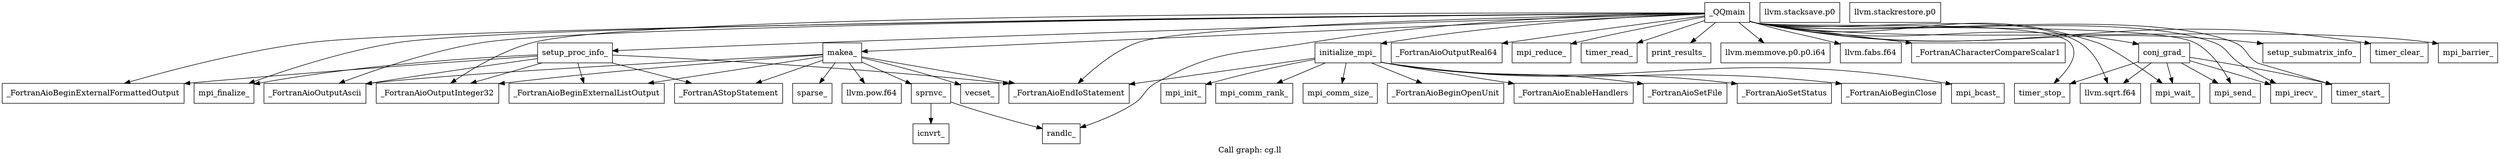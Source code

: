 digraph "Call graph: cg.ll" {
	label="Call graph: cg.ll";

	Node0x556424782340 [shape=record,label="{_QQmain}"];
	Node0x556424782340 -> Node0x5564247852b0;
	Node0x556424782340 -> Node0x5564247876b0;
	Node0x556424782340 -> Node0x5564247882d0;
	Node0x556424782340 -> Node0x556424794540;
	Node0x556424782340 -> Node0x556424788b40;
	Node0x556424782340 -> Node0x556424789080;
	Node0x556424782340 -> Node0x556424793f80;
	Node0x556424782340 -> Node0x556424790e70;
	Node0x556424782340 -> Node0x556424790b20;
	Node0x556424782340 -> Node0x5564247939c0;
	Node0x556424782340 -> Node0x5564247926d0;
	Node0x556424782340 -> Node0x556424792310;
	Node0x556424782340 -> Node0x556424791140;
	Node0x556424782340 -> Node0x55642478ec50;
	Node0x556424782340 -> Node0x55642478f9b0;
	Node0x556424782340 -> Node0x55642478d2a0;
	Node0x556424782340 -> Node0x55642478d020;
	Node0x556424782340 -> Node0x55642478cbc0;
	Node0x556424782340 -> Node0x556424789560;
	Node0x556424782340 -> Node0x556424789ca0;
	Node0x556424782340 -> Node0x55642478a3d0;
	Node0x556424782340 -> Node0x55642478aee0;
	Node0x556424782340 -> Node0x55642478b160;
	Node0x556424782340 -> Node0x55642478b470;
	Node0x556424782340 -> Node0x55642478c8a0;
	Node0x556424782340 -> Node0x556424790760;
	Node0x5564247852b0 [shape=record,label="{initialize_mpi_}"];
	Node0x5564247852b0 -> Node0x556424794b00;
	Node0x5564247852b0 -> Node0x556424795060;
	Node0x5564247852b0 -> Node0x556424796270;
	Node0x5564247852b0 -> Node0x5564247986b0;
	Node0x5564247852b0 -> Node0x556424798f50;
	Node0x5564247852b0 -> Node0x556424799660;
	Node0x5564247852b0 -> Node0x55642479a390;
	Node0x5564247852b0 -> Node0x5564247882d0;
	Node0x5564247852b0 -> Node0x55642479b0e0;
	Node0x5564247852b0 -> Node0x55642479bba0;
	Node0x556424789560 [shape=record,label="{setup_proc_info_}"];
	Node0x556424789560 -> Node0x5564247876b0;
	Node0x556424789560 -> Node0x556424788b40;
	Node0x556424789560 -> Node0x55642479c090;
	Node0x556424789560 -> Node0x5564247882d0;
	Node0x556424789560 -> Node0x556424794540;
	Node0x556424789560 -> Node0x556424793f80;
	Node0x556424789560 -> Node0x55642479cc50;
	Node0x556424798f50 [shape=record,label="{_FortranAioEnableHandlers}"];
	Node0x556424789ca0 [shape=record,label="{setup_submatrix_info_}"];
	Node0x55642478b470 [shape=record,label="{conj_grad_}"];
	Node0x55642478b470 -> Node0x55642478c8a0;
	Node0x55642478b470 -> Node0x55642478ec50;
	Node0x55642478b470 -> Node0x55642478cbc0;
	Node0x55642478b470 -> Node0x55642478d020;
	Node0x55642478b470 -> Node0x55642478d2a0;
	Node0x55642478b470 -> Node0x55642478f9b0;
	Node0x55642478b160 [shape=record,label="{makea_}"];
	Node0x55642478b160 -> Node0x55642479d2c0;
	Node0x55642478b160 -> Node0x55642479ead0;
	Node0x55642478b160 -> Node0x55642479f110;
	Node0x55642478b160 -> Node0x55642479fed0;
	Node0x55642478b160 -> Node0x55642479cc50;
	Node0x55642478b160 -> Node0x556424793f80;
	Node0x55642478b160 -> Node0x5564247882d0;
	Node0x55642478b160 -> Node0x55642479c090;
	Node0x55642478b160 -> Node0x556424788b40;
	Node0x55642479fed0 [shape=record,label="{sparse_}"];
	Node0x55642479ead0 [shape=record,label="{sprnvc_}"];
	Node0x55642479ead0 -> Node0x55642478aee0;
	Node0x55642479ead0 -> Node0x5564247a04d0;
	Node0x5564247a04d0 [shape=record,label="{icnvrt_}"];
	Node0x55642479f110 [shape=record,label="{vecset_}"];
	Node0x5564247876b0 [shape=record,label="{_FortranAioBeginExternalFormattedOutput}"];
	Node0x5564247882d0 [shape=record,label="{_FortranAioEndIoStatement}"];
	Node0x556424788b40 [shape=record,label="{_FortranAioOutputInteger32}"];
	Node0x556424789080 [shape=record,label="{_FortranAioOutputReal64}"];
	Node0x55642478a3d0 [shape=record,label="{timer_clear_}"];
	Node0x55642478aee0 [shape=record,label="{randlc_}"];
	Node0x55642478c8a0 [shape=record,label="{timer_start_}"];
	Node0x55642478cbc0 [shape=record,label="{mpi_irecv_}"];
	Node0x55642478d020 [shape=record,label="{mpi_send_}"];
	Node0x55642478d2a0 [shape=record,label="{mpi_wait_}"];
	Node0x55642478ec50 [shape=record,label="{timer_stop_}"];
	Node0x556424790760 [shape=record,label="{mpi_barrier_}"];
	Node0x556424790b20 [shape=record,label="{timer_read_}"];
	Node0x556424790e70 [shape=record,label="{mpi_reduce_}"];
	Node0x556424791140 [shape=record,label="{_FortranACharacterCompareScalar1}"];
	Node0x556424793f80 [shape=record,label="{_FortranAioOutputAscii}"];
	Node0x556424794540 [shape=record,label="{mpi_finalize_}"];
	Node0x556424794b00 [shape=record,label="{mpi_init_}"];
	Node0x556424795060 [shape=record,label="{mpi_comm_rank_}"];
	Node0x556424796270 [shape=record,label="{mpi_comm_size_}"];
	Node0x5564247986b0 [shape=record,label="{_FortranAioBeginOpenUnit}"];
	Node0x5564247939c0 [shape=record,label="{print_results_}"];
	Node0x556424799660 [shape=record,label="{_FortranAioSetFile}"];
	Node0x55642479a390 [shape=record,label="{_FortranAioSetStatus}"];
	Node0x55642479b0e0 [shape=record,label="{_FortranAioBeginClose}"];
	Node0x55642479bba0 [shape=record,label="{mpi_bcast_}"];
	Node0x55642479c090 [shape=record,label="{_FortranAStopStatement}"];
	Node0x55642479cc50 [shape=record,label="{_FortranAioBeginExternalListOutput}"];
	Node0x5564247926d0 [shape=record,label="{llvm.memmove.p0.p0.i64}"];
	Node0x5564247d3fb0 [shape=record,label="{llvm.stacksave.p0}"];
	Node0x5564247d45e0 [shape=record,label="{llvm.stackrestore.p0}"];
	Node0x556424792310 [shape=record,label="{llvm.fabs.f64}"];
	Node0x55642478f9b0 [shape=record,label="{llvm.sqrt.f64}"];
	Node0x55642479d2c0 [shape=record,label="{llvm.pow.f64}"];
}
